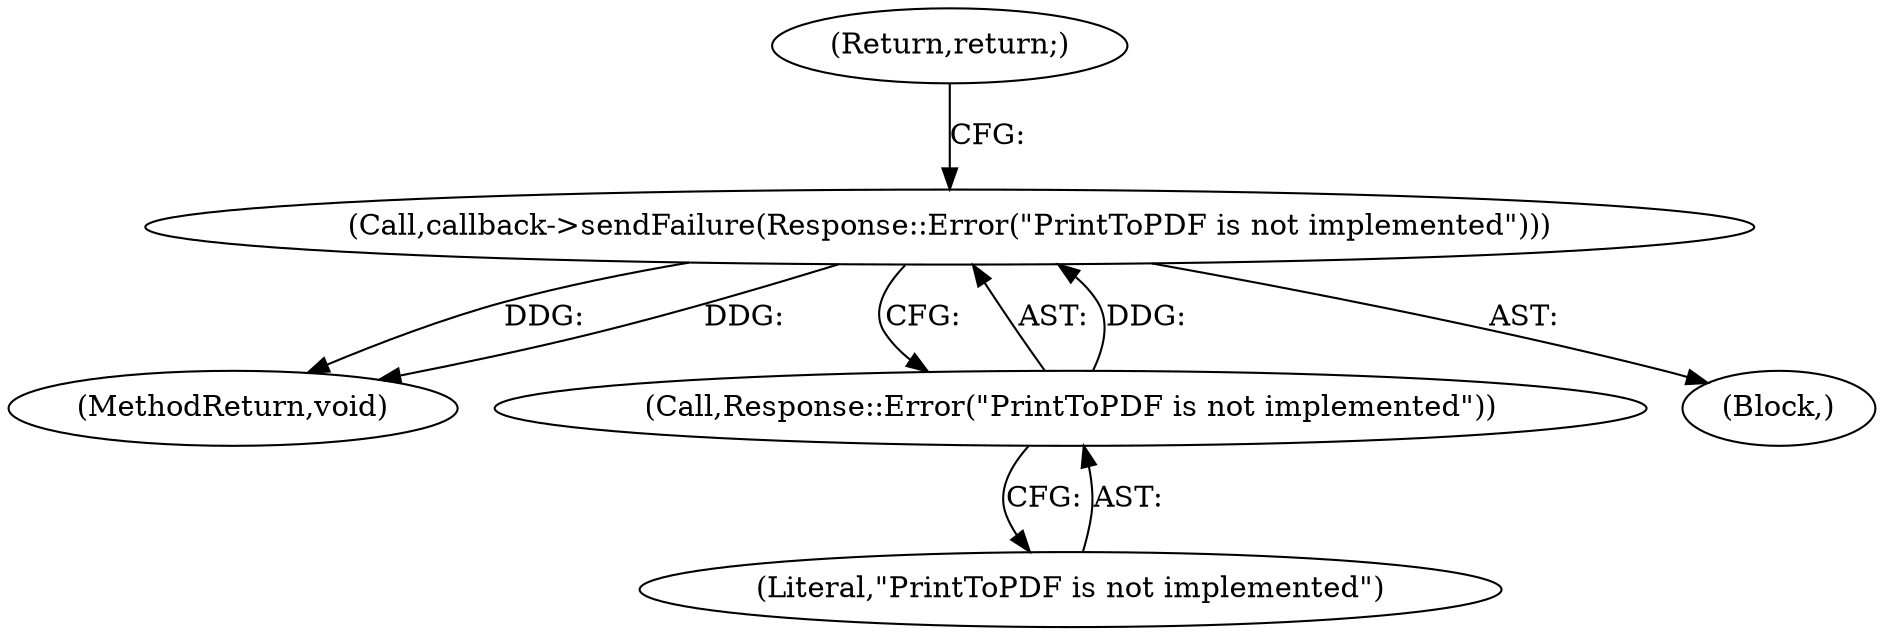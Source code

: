 digraph "0_Chrome_c59ad14fc61393a50b2ca3e89c7ecaba7028c4c4_2@API" {
"1000117" [label="(Call,callback->sendFailure(Response::Error(\"PrintToPDF is not implemented\")))"];
"1000118" [label="(Call,Response::Error(\"PrintToPDF is not implemented\"))"];
"1000119" [label="(Literal,\"PrintToPDF is not implemented\")"];
"1000121" [label="(MethodReturn,void)"];
"1000120" [label="(Return,return;)"];
"1000116" [label="(Block,)"];
"1000118" [label="(Call,Response::Error(\"PrintToPDF is not implemented\"))"];
"1000117" [label="(Call,callback->sendFailure(Response::Error(\"PrintToPDF is not implemented\")))"];
"1000117" -> "1000116"  [label="AST: "];
"1000117" -> "1000118"  [label="CFG: "];
"1000118" -> "1000117"  [label="AST: "];
"1000120" -> "1000117"  [label="CFG: "];
"1000117" -> "1000121"  [label="DDG: "];
"1000117" -> "1000121"  [label="DDG: "];
"1000118" -> "1000117"  [label="DDG: "];
"1000118" -> "1000119"  [label="CFG: "];
"1000119" -> "1000118"  [label="AST: "];
}
